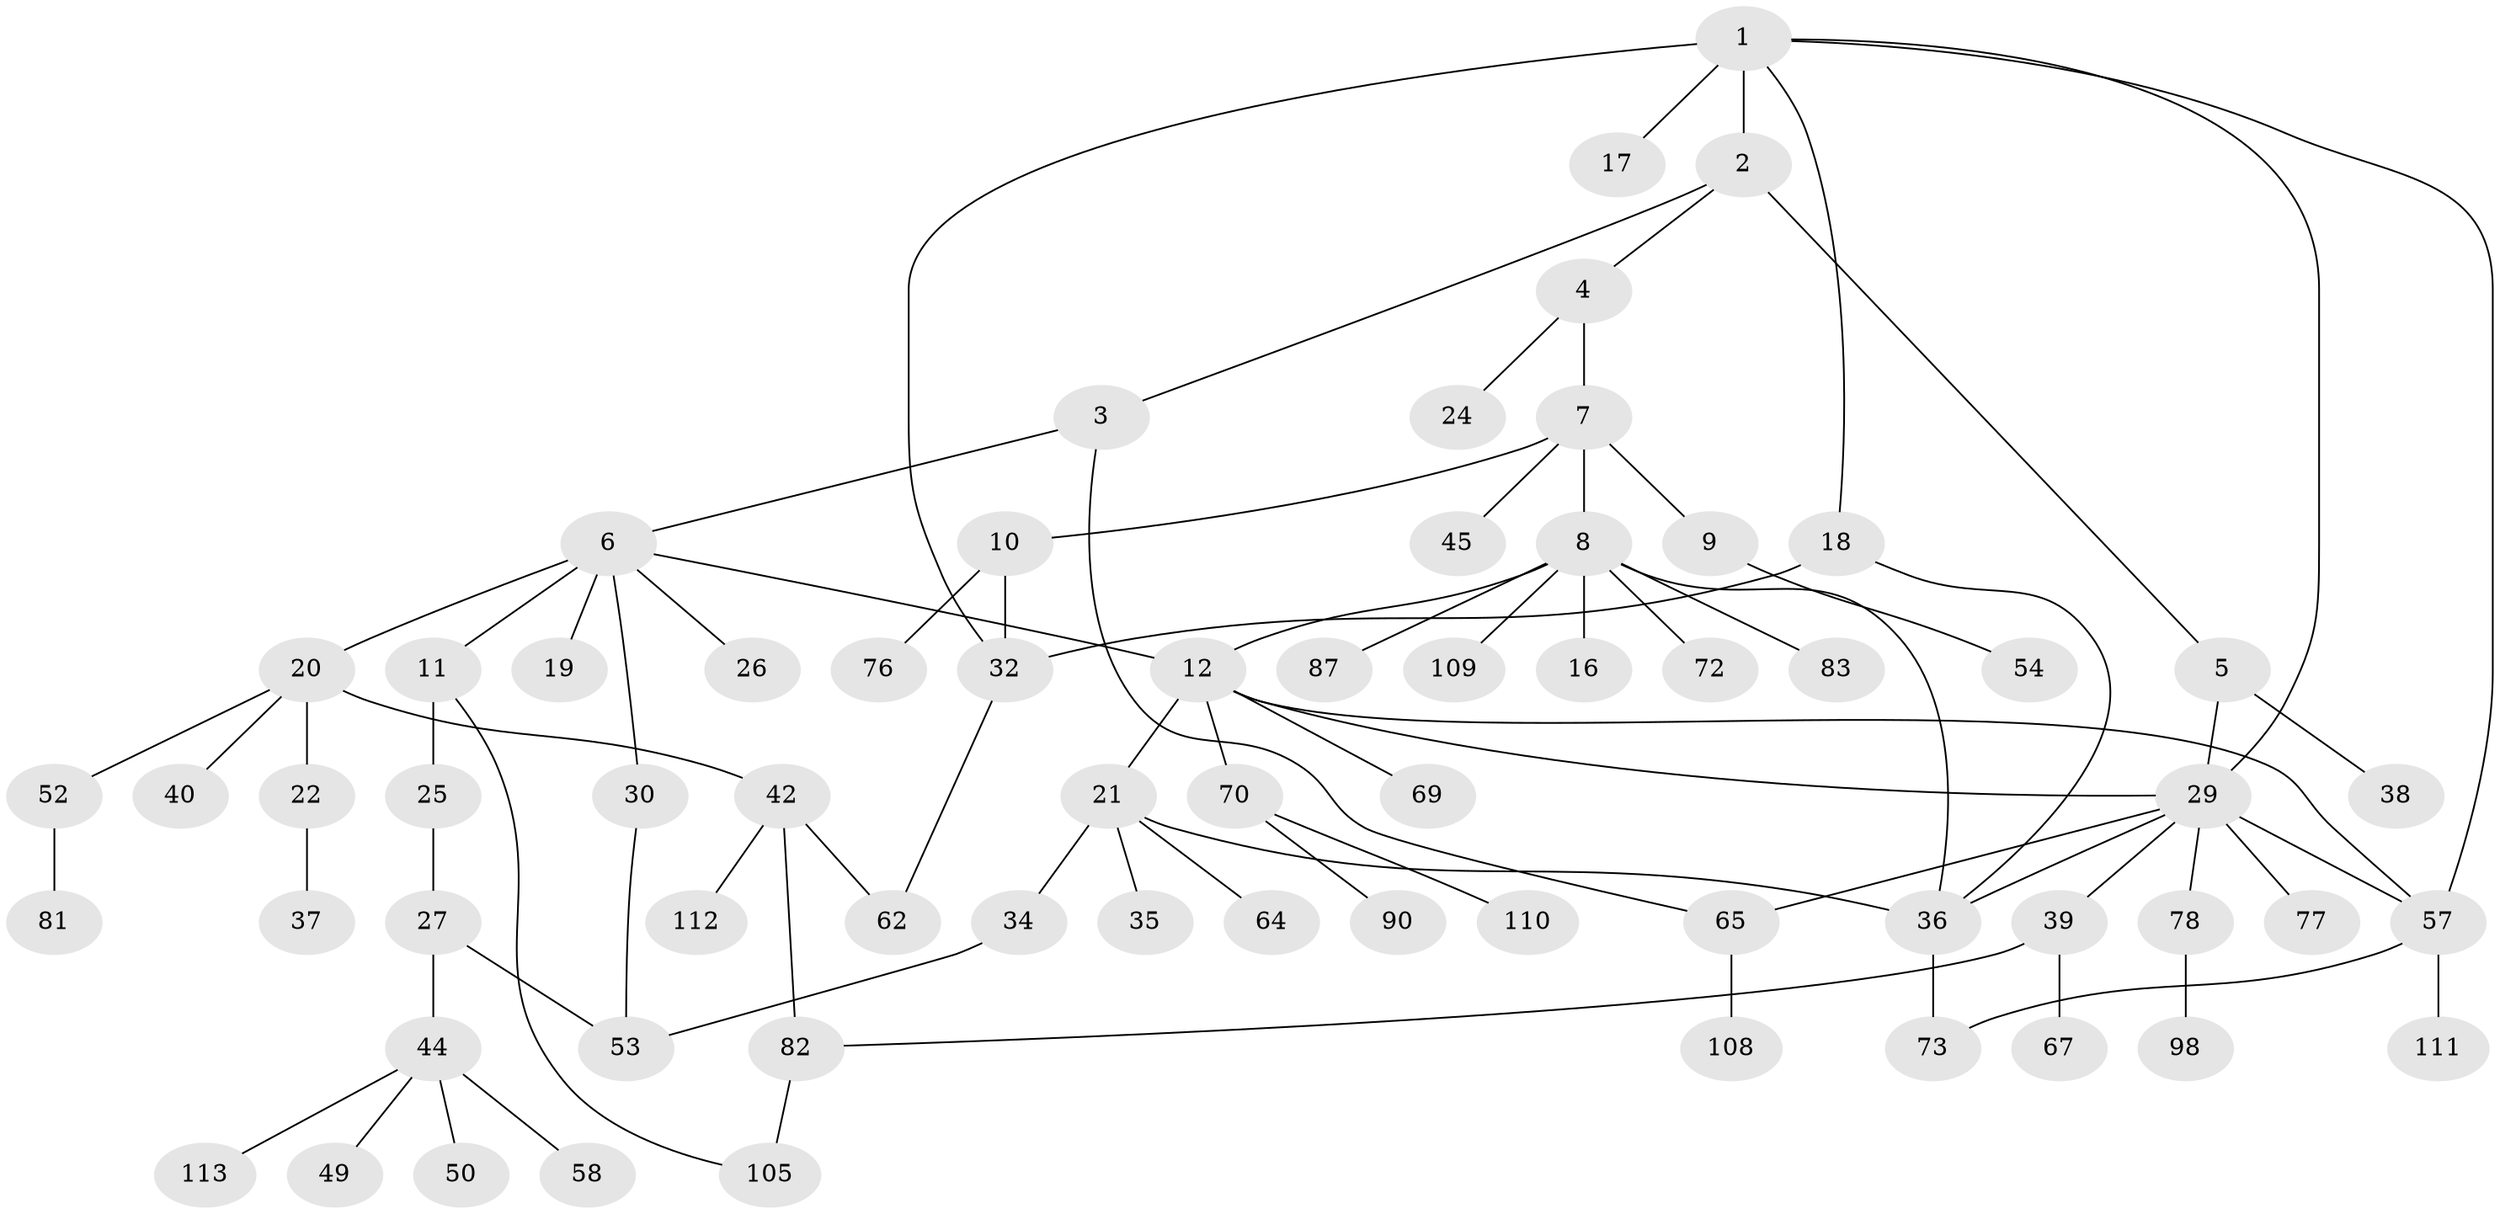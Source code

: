 // original degree distribution, {7: 0.017699115044247787, 4: 0.05309734513274336, 3: 0.19469026548672566, 5: 0.07079646017699115, 6: 0.017699115044247787, 2: 0.24778761061946902, 1: 0.3893805309734513, 8: 0.008849557522123894}
// Generated by graph-tools (version 1.1) at 2025/17/03/04/25 18:17:02]
// undirected, 67 vertices, 83 edges
graph export_dot {
graph [start="1"]
  node [color=gray90,style=filled];
  1;
  2;
  3;
  4;
  5 [super="+85+28"];
  6 [super="+14+15+92"];
  7;
  8 [super="+48"];
  9;
  10 [super="+96+56"];
  11 [super="+102+31+33"];
  12 [super="+13"];
  16 [super="+106+55"];
  17;
  18 [super="+71+23+80"];
  19;
  20;
  21 [super="+75"];
  22;
  24;
  25;
  26;
  27;
  29 [super="+43+63+41+74"];
  30 [super="+68"];
  32 [super="+93"];
  34;
  35 [super="+103"];
  36 [super="+99+46"];
  37;
  38;
  39;
  40;
  42;
  44 [super="+47"];
  45;
  49;
  50;
  52;
  53 [super="+61"];
  54;
  57;
  58 [super="+104"];
  62;
  64;
  65;
  67;
  69;
  70;
  72;
  73;
  76;
  77;
  78;
  81;
  82;
  83;
  87;
  90;
  98;
  105;
  108;
  109;
  110;
  111;
  112;
  113;
  1 -- 2;
  1 -- 17;
  1 -- 18;
  1 -- 29;
  1 -- 32 [weight=2];
  1 -- 57;
  2 -- 3;
  2 -- 4;
  2 -- 5;
  3 -- 6;
  3 -- 65;
  4 -- 7;
  4 -- 24;
  5 -- 38;
  5 -- 29 [weight=2];
  6 -- 11 [weight=2];
  6 -- 20;
  6 -- 26;
  6 -- 19;
  6 -- 30;
  6 -- 12;
  7 -- 8;
  7 -- 9;
  7 -- 10;
  7 -- 45;
  8 -- 12;
  8 -- 16;
  8 -- 87;
  8 -- 109;
  8 -- 36;
  8 -- 83;
  8 -- 72;
  9 -- 54;
  10 -- 32;
  10 -- 76;
  11 -- 25;
  11 -- 105;
  12 -- 29;
  12 -- 69;
  12 -- 21;
  12 -- 70;
  12 -- 57;
  18 -- 36;
  18 -- 32;
  20 -- 22;
  20 -- 40;
  20 -- 42;
  20 -- 52;
  21 -- 34;
  21 -- 35;
  21 -- 64;
  21 -- 36;
  22 -- 37;
  25 -- 27;
  27 -- 44;
  27 -- 53;
  29 -- 39;
  29 -- 78;
  29 -- 65;
  29 -- 77;
  29 -- 57;
  29 -- 36;
  30 -- 53;
  32 -- 62;
  34 -- 53;
  36 -- 73;
  39 -- 67;
  39 -- 82;
  42 -- 62;
  42 -- 112;
  42 -- 82;
  44 -- 49;
  44 -- 50;
  44 -- 113;
  44 -- 58;
  52 -- 81;
  57 -- 73;
  57 -- 111;
  65 -- 108;
  70 -- 90;
  70 -- 110;
  78 -- 98;
  82 -- 105;
}
